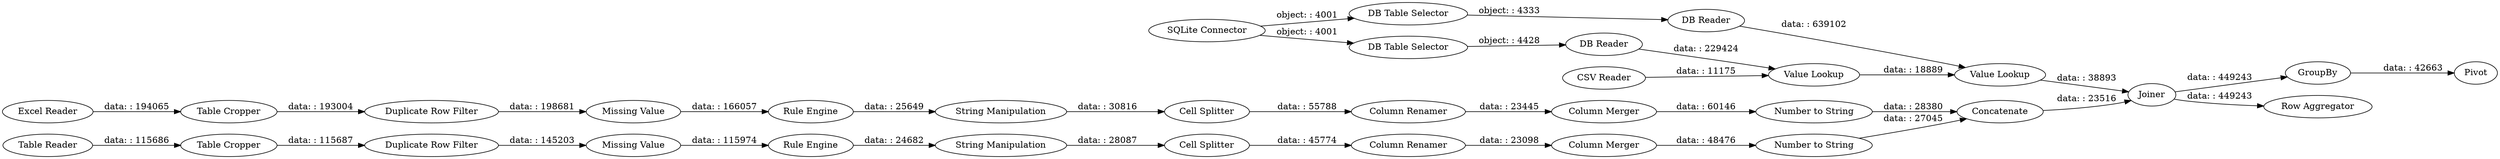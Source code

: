 digraph {
	"538547504780951808_23" [label="Rule Engine"]
	"-7952657904981357829_32" [label=GroupBy]
	"-7952657904981357829_10" [label="Duplicate Row Filter"]
	"538547504780951808_18" [label="Column Merger"]
	"538547504780951808_24" [label="String Manipulation"]
	"-7952657904981357829_31" [label="Row Aggregator"]
	"-7952657904981357829_7" [label="DB Table Selector"]
	"538547504780951808_17" [label="Cell Splitter"]
	"538547504780951808_25" [label="Column Renamer"]
	"-7952657904981357829_28" [label="Value Lookup"]
	"-7952657904981357829_15" [label="Column Merger"]
	"-7952657904981357829_9" [label="Table Cropper"]
	"-7952657904981357829_33" [label=Pivot]
	"538547504780951808_22" [label="Missing Value"]
	"-7952657904981357829_6" [label="DB Reader"]
	"538547504780951808_19" [label="Number to String"]
	"538547504780951808_21" [label="Duplicate Row Filter"]
	"-7952657904981357829_2" [label="Table Reader"]
	"-7952657904981357829_8" [label="DB Reader"]
	"-7952657904981357829_27" [label="Value Lookup"]
	"-7952657904981357829_12" [label="Rule Engine"]
	"-7952657904981357829_29" [label=Joiner]
	"-7952657904981357829_4" [label="SQLite Connector"]
	"-7952657904981357829_5" [label="DB Table Selector"]
	"-7952657904981357829_3" [label="CSV Reader"]
	"538547504780951808_20" [label="Table Cropper"]
	"-7952657904981357829_1" [label="Excel Reader"]
	"-7952657904981357829_14" [label="Cell Splitter"]
	"-7952657904981357829_11" [label="Missing Value"]
	"-7952657904981357829_16" [label="Number to String"]
	"-7952657904981357829_26" [label=Concatenate]
	"-7952657904981357829_30" [label="Column Renamer"]
	"-7952657904981357829_13" [label="String Manipulation"]
	"-7952657904981357829_29" -> "-7952657904981357829_32" [label="data: : 449243"]
	"-7952657904981357829_1" -> "-7952657904981357829_9" [label="data: : 194065"]
	"-7952657904981357829_9" -> "-7952657904981357829_10" [label="data: : 193004"]
	"-7952657904981357829_8" -> "-7952657904981357829_28" [label="data: : 639102"]
	"-7952657904981357829_4" -> "-7952657904981357829_7" [label="object: : 4001"]
	"538547504780951808_22" -> "538547504780951808_23" [label="data: : 115974"]
	"-7952657904981357829_13" -> "-7952657904981357829_14" [label="data: : 30816"]
	"538547504780951808_25" -> "538547504780951808_18" [label="data: : 23098"]
	"-7952657904981357829_16" -> "-7952657904981357829_26" [label="data: : 28380"]
	"538547504780951808_17" -> "538547504780951808_25" [label="data: : 45774"]
	"-7952657904981357829_27" -> "-7952657904981357829_28" [label="data: : 18889"]
	"-7952657904981357829_7" -> "-7952657904981357829_8" [label="object: : 4333"]
	"-7952657904981357829_10" -> "-7952657904981357829_11" [label="data: : 198681"]
	"538547504780951808_18" -> "538547504780951808_19" [label="data: : 48476"]
	"-7952657904981357829_30" -> "-7952657904981357829_15" [label="data: : 23445"]
	"-7952657904981357829_14" -> "-7952657904981357829_30" [label="data: : 55788"]
	"-7952657904981357829_26" -> "-7952657904981357829_29" [label="data: : 23516"]
	"538547504780951808_24" -> "538547504780951808_17" [label="data: : 28087"]
	"-7952657904981357829_28" -> "-7952657904981357829_29" [label="data: : 38893"]
	"538547504780951808_20" -> "538547504780951808_21" [label="data: : 115687"]
	"-7952657904981357829_32" -> "-7952657904981357829_33" [label="data: : 42663"]
	"-7952657904981357829_2" -> "538547504780951808_20" [label="data: : 115686"]
	"538547504780951808_23" -> "538547504780951808_24" [label="data: : 24682"]
	"-7952657904981357829_12" -> "-7952657904981357829_13" [label="data: : 25649"]
	"-7952657904981357829_4" -> "-7952657904981357829_5" [label="object: : 4001"]
	"-7952657904981357829_29" -> "-7952657904981357829_31" [label="data: : 449243"]
	"-7952657904981357829_15" -> "-7952657904981357829_16" [label="data: : 60146"]
	"-7952657904981357829_5" -> "-7952657904981357829_6" [label="object: : 4428"]
	"538547504780951808_19" -> "-7952657904981357829_26" [label="data: : 27045"]
	"-7952657904981357829_11" -> "-7952657904981357829_12" [label="data: : 166057"]
	"-7952657904981357829_3" -> "-7952657904981357829_27" [label="data: : 11175"]
	"-7952657904981357829_6" -> "-7952657904981357829_27" [label="data: : 229424"]
	"538547504780951808_21" -> "538547504780951808_22" [label="data: : 145203"]
	rankdir=LR
}
